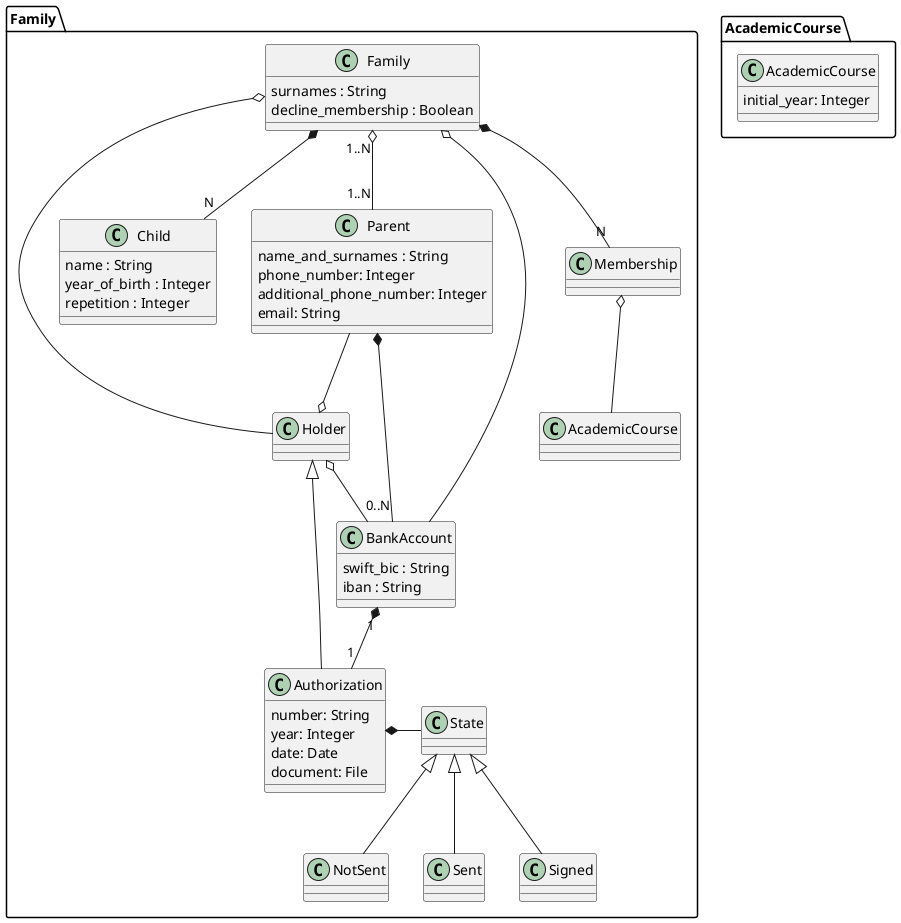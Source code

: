 @startuml
package Family {
  class Family {
    surnames : String
    decline_membership : Boolean
  }
  class Parent {
    name_and_surnames : String
    phone_number: Integer
    additional_phone_number: Integer
    email: String
  }
  class Child {
    name : String
    year_of_birth : Integer
    repetition : Integer
  }
  class Holder
  class BankAccount {
    swift_bic : String
    iban : String
  }
  class Authorization {
    number: String
    year: Integer
    date: Date
    document: File
  }
  class State
  class NotSent
  class Sent
  class Signed

  NotSent -up-|> State
  Sent -up-|> State
  Signed -up-|> State
  Authorization *-right- State

  class Membership
  Parent --o Holder: ""
  Holder o-- BankAccount
  Family o-- Holder


  Family "1..N" o-- "1..N" Parent
  Family *-- "N" Child
  Parent *-- "0..N" BankAccount
  Family o-- BankAccount: ""
  BankAccount "1" *-- "1" Authorization
  Holder <|-- Authorization
  Family *-- "N" Membership: ""
  Membership o-- AcademicCourse
}

package AcademicCourse {
  class AcademicCourse {
    initial_year: Integer
  }
}
@enduml
